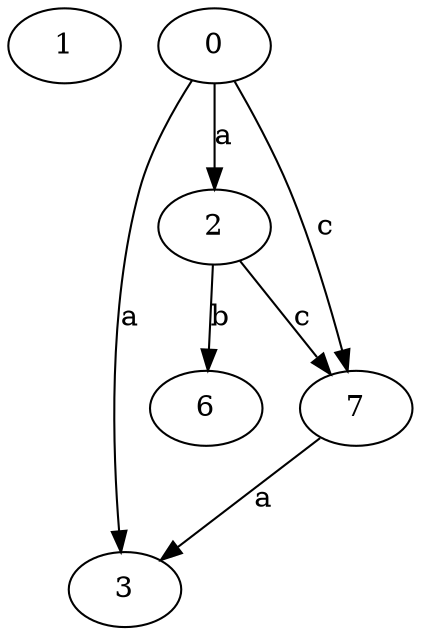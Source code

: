 strict digraph  {
1;
2;
3;
0;
6;
7;
2 -> 6  [label=b];
2 -> 7  [label=c];
0 -> 2  [label=a];
0 -> 3  [label=a];
0 -> 7  [label=c];
7 -> 3  [label=a];
}
